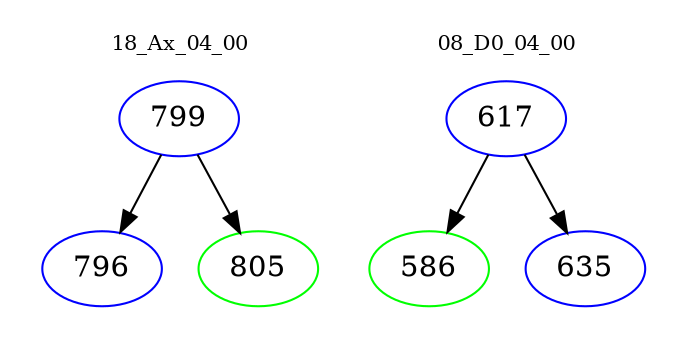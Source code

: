 digraph{
subgraph cluster_0 {
color = white
label = "18_Ax_04_00";
fontsize=10;
T0_799 [label="799", color="blue"]
T0_799 -> T0_796 [color="black"]
T0_796 [label="796", color="blue"]
T0_799 -> T0_805 [color="black"]
T0_805 [label="805", color="green"]
}
subgraph cluster_1 {
color = white
label = "08_D0_04_00";
fontsize=10;
T1_617 [label="617", color="blue"]
T1_617 -> T1_586 [color="black"]
T1_586 [label="586", color="green"]
T1_617 -> T1_635 [color="black"]
T1_635 [label="635", color="blue"]
}
}
